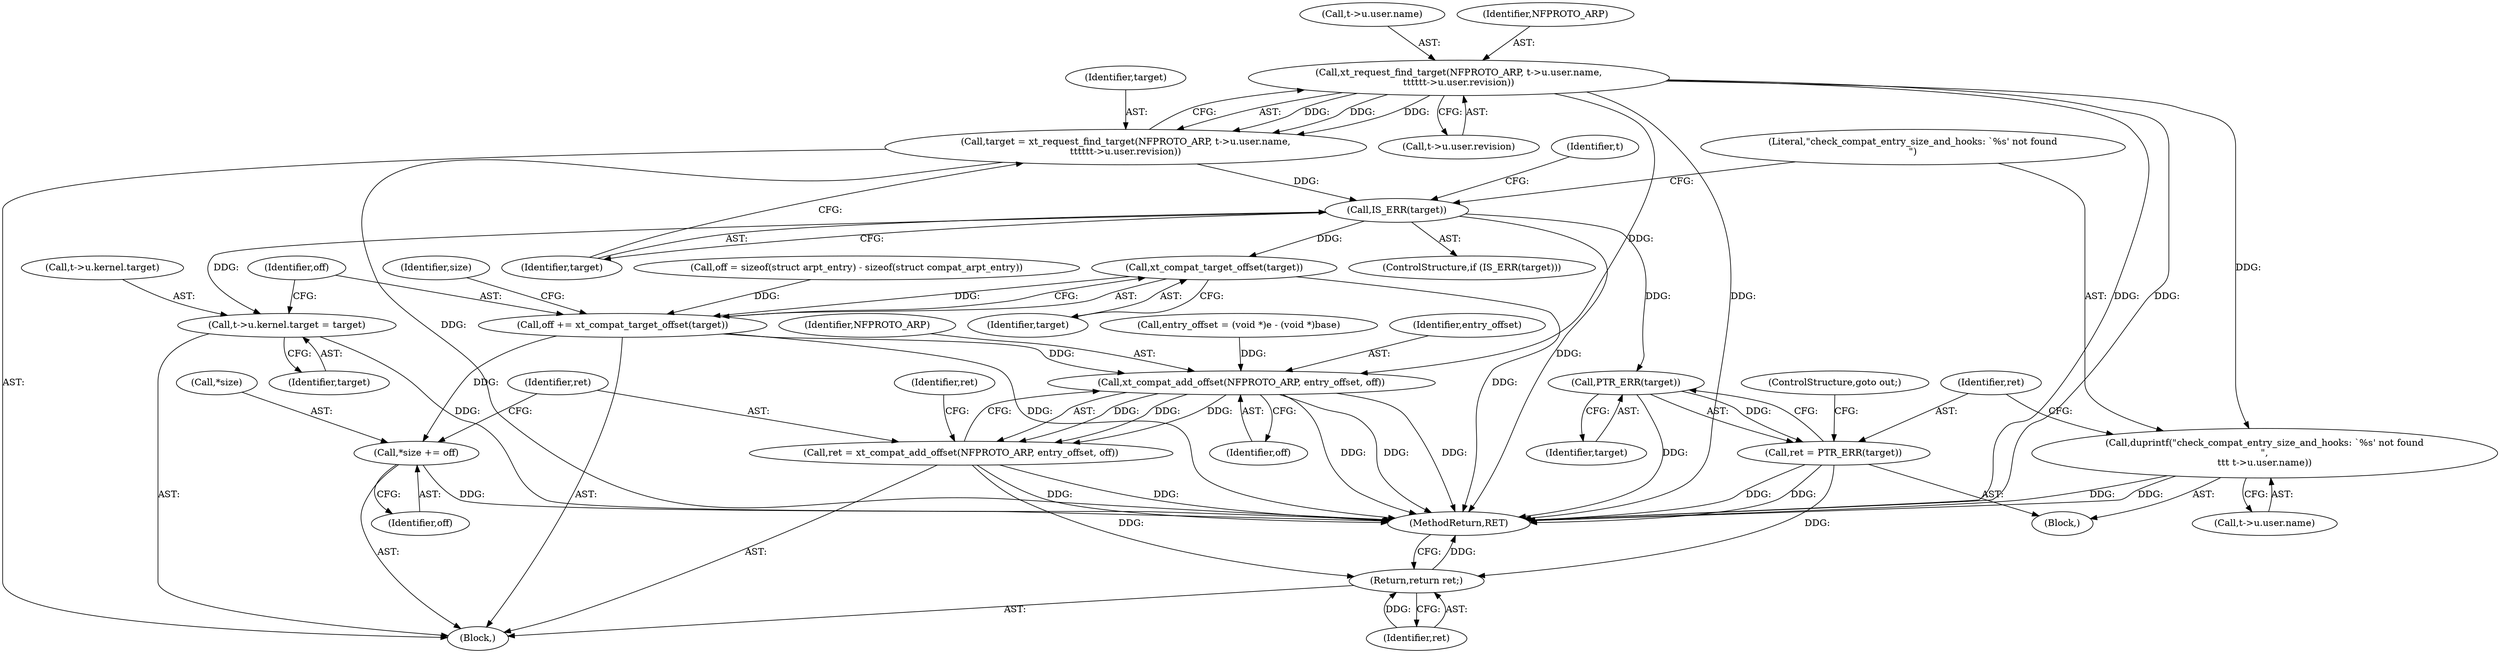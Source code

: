 digraph "0_linux_ce683e5f9d045e5d67d1312a42b359cb2ab2a13c@pointer" {
"1000195" [label="(Call,xt_request_find_target(NFPROTO_ARP, t->u.user.name,\n\t\t\t\t\tt->u.user.revision))"];
"1000193" [label="(Call,target = xt_request_find_target(NFPROTO_ARP, t->u.user.name,\n\t\t\t\t\tt->u.user.revision))"];
"1000212" [label="(Call,IS_ERR(target))"];
"1000226" [label="(Call,PTR_ERR(target))"];
"1000224" [label="(Call,ret = PTR_ERR(target))"];
"1000332" [label="(Return,return ret;)"];
"1000229" [label="(Call,t->u.kernel.target = target)"];
"1000240" [label="(Call,xt_compat_target_offset(target))"];
"1000238" [label="(Call,off += xt_compat_target_offset(target))"];
"1000242" [label="(Call,*size += off)"];
"1000248" [label="(Call,xt_compat_add_offset(NFPROTO_ARP, entry_offset, off))"];
"1000246" [label="(Call,ret = xt_compat_add_offset(NFPROTO_ARP, entry_offset, off))"];
"1000215" [label="(Call,duprintf(\"check_compat_entry_size_and_hooks: `%s' not found\n\",\n\t\t\t t->u.user.name))"];
"1000224" [label="(Call,ret = PTR_ERR(target))"];
"1000204" [label="(Call,t->u.user.revision)"];
"1000227" [label="(Identifier,target)"];
"1000173" [label="(Call,off = sizeof(struct arpt_entry) - sizeof(struct compat_arpt_entry))"];
"1000194" [label="(Identifier,target)"];
"1000241" [label="(Identifier,target)"];
"1000226" [label="(Call,PTR_ERR(target))"];
"1000239" [label="(Identifier,off)"];
"1000195" [label="(Call,xt_request_find_target(NFPROTO_ARP, t->u.user.name,\n\t\t\t\t\tt->u.user.revision))"];
"1000253" [label="(Identifier,ret)"];
"1000247" [label="(Identifier,ret)"];
"1000212" [label="(Call,IS_ERR(target))"];
"1000333" [label="(Identifier,ret)"];
"1000230" [label="(Call,t->u.kernel.target)"];
"1000251" [label="(Identifier,off)"];
"1000250" [label="(Identifier,entry_offset)"];
"1000240" [label="(Call,xt_compat_target_offset(target))"];
"1000211" [label="(ControlStructure,if (IS_ERR(target)))"];
"1000217" [label="(Call,t->u.user.name)"];
"1000214" [label="(Block,)"];
"1000197" [label="(Call,t->u.user.name)"];
"1000229" [label="(Call,t->u.kernel.target = target)"];
"1000248" [label="(Call,xt_compat_add_offset(NFPROTO_ARP, entry_offset, off))"];
"1000244" [label="(Identifier,size)"];
"1000249" [label="(Identifier,NFPROTO_ARP)"];
"1000213" [label="(Identifier,target)"];
"1000233" [label="(Identifier,t)"];
"1000111" [label="(Block,)"];
"1000332" [label="(Return,return ret;)"];
"1000245" [label="(Identifier,off)"];
"1000242" [label="(Call,*size += off)"];
"1000215" [label="(Call,duprintf(\"check_compat_entry_size_and_hooks: `%s' not found\n\",\n\t\t\t t->u.user.name))"];
"1000237" [label="(Identifier,target)"];
"1000196" [label="(Identifier,NFPROTO_ARP)"];
"1000228" [label="(ControlStructure,goto out;)"];
"1000180" [label="(Call,entry_offset = (void *)e - (void *)base)"];
"1000238" [label="(Call,off += xt_compat_target_offset(target))"];
"1000243" [label="(Call,*size)"];
"1000225" [label="(Identifier,ret)"];
"1000334" [label="(MethodReturn,RET)"];
"1000216" [label="(Literal,\"check_compat_entry_size_and_hooks: `%s' not found\n\")"];
"1000246" [label="(Call,ret = xt_compat_add_offset(NFPROTO_ARP, entry_offset, off))"];
"1000193" [label="(Call,target = xt_request_find_target(NFPROTO_ARP, t->u.user.name,\n\t\t\t\t\tt->u.user.revision))"];
"1000195" -> "1000193"  [label="AST: "];
"1000195" -> "1000204"  [label="CFG: "];
"1000196" -> "1000195"  [label="AST: "];
"1000197" -> "1000195"  [label="AST: "];
"1000204" -> "1000195"  [label="AST: "];
"1000193" -> "1000195"  [label="CFG: "];
"1000195" -> "1000334"  [label="DDG: "];
"1000195" -> "1000334"  [label="DDG: "];
"1000195" -> "1000334"  [label="DDG: "];
"1000195" -> "1000193"  [label="DDG: "];
"1000195" -> "1000193"  [label="DDG: "];
"1000195" -> "1000193"  [label="DDG: "];
"1000195" -> "1000215"  [label="DDG: "];
"1000195" -> "1000248"  [label="DDG: "];
"1000193" -> "1000111"  [label="AST: "];
"1000194" -> "1000193"  [label="AST: "];
"1000213" -> "1000193"  [label="CFG: "];
"1000193" -> "1000334"  [label="DDG: "];
"1000193" -> "1000212"  [label="DDG: "];
"1000212" -> "1000211"  [label="AST: "];
"1000212" -> "1000213"  [label="CFG: "];
"1000213" -> "1000212"  [label="AST: "];
"1000216" -> "1000212"  [label="CFG: "];
"1000233" -> "1000212"  [label="CFG: "];
"1000212" -> "1000334"  [label="DDG: "];
"1000212" -> "1000226"  [label="DDG: "];
"1000212" -> "1000229"  [label="DDG: "];
"1000212" -> "1000240"  [label="DDG: "];
"1000226" -> "1000224"  [label="AST: "];
"1000226" -> "1000227"  [label="CFG: "];
"1000227" -> "1000226"  [label="AST: "];
"1000224" -> "1000226"  [label="CFG: "];
"1000226" -> "1000334"  [label="DDG: "];
"1000226" -> "1000224"  [label="DDG: "];
"1000224" -> "1000214"  [label="AST: "];
"1000225" -> "1000224"  [label="AST: "];
"1000228" -> "1000224"  [label="CFG: "];
"1000224" -> "1000334"  [label="DDG: "];
"1000224" -> "1000334"  [label="DDG: "];
"1000224" -> "1000332"  [label="DDG: "];
"1000332" -> "1000111"  [label="AST: "];
"1000332" -> "1000333"  [label="CFG: "];
"1000333" -> "1000332"  [label="AST: "];
"1000334" -> "1000332"  [label="CFG: "];
"1000332" -> "1000334"  [label="DDG: "];
"1000333" -> "1000332"  [label="DDG: "];
"1000246" -> "1000332"  [label="DDG: "];
"1000229" -> "1000111"  [label="AST: "];
"1000229" -> "1000237"  [label="CFG: "];
"1000230" -> "1000229"  [label="AST: "];
"1000237" -> "1000229"  [label="AST: "];
"1000239" -> "1000229"  [label="CFG: "];
"1000229" -> "1000334"  [label="DDG: "];
"1000240" -> "1000238"  [label="AST: "];
"1000240" -> "1000241"  [label="CFG: "];
"1000241" -> "1000240"  [label="AST: "];
"1000238" -> "1000240"  [label="CFG: "];
"1000240" -> "1000334"  [label="DDG: "];
"1000240" -> "1000238"  [label="DDG: "];
"1000238" -> "1000111"  [label="AST: "];
"1000239" -> "1000238"  [label="AST: "];
"1000244" -> "1000238"  [label="CFG: "];
"1000238" -> "1000334"  [label="DDG: "];
"1000173" -> "1000238"  [label="DDG: "];
"1000238" -> "1000242"  [label="DDG: "];
"1000238" -> "1000248"  [label="DDG: "];
"1000242" -> "1000111"  [label="AST: "];
"1000242" -> "1000245"  [label="CFG: "];
"1000243" -> "1000242"  [label="AST: "];
"1000245" -> "1000242"  [label="AST: "];
"1000247" -> "1000242"  [label="CFG: "];
"1000242" -> "1000334"  [label="DDG: "];
"1000248" -> "1000246"  [label="AST: "];
"1000248" -> "1000251"  [label="CFG: "];
"1000249" -> "1000248"  [label="AST: "];
"1000250" -> "1000248"  [label="AST: "];
"1000251" -> "1000248"  [label="AST: "];
"1000246" -> "1000248"  [label="CFG: "];
"1000248" -> "1000334"  [label="DDG: "];
"1000248" -> "1000334"  [label="DDG: "];
"1000248" -> "1000334"  [label="DDG: "];
"1000248" -> "1000246"  [label="DDG: "];
"1000248" -> "1000246"  [label="DDG: "];
"1000248" -> "1000246"  [label="DDG: "];
"1000180" -> "1000248"  [label="DDG: "];
"1000246" -> "1000111"  [label="AST: "];
"1000247" -> "1000246"  [label="AST: "];
"1000253" -> "1000246"  [label="CFG: "];
"1000246" -> "1000334"  [label="DDG: "];
"1000246" -> "1000334"  [label="DDG: "];
"1000215" -> "1000214"  [label="AST: "];
"1000215" -> "1000217"  [label="CFG: "];
"1000216" -> "1000215"  [label="AST: "];
"1000217" -> "1000215"  [label="AST: "];
"1000225" -> "1000215"  [label="CFG: "];
"1000215" -> "1000334"  [label="DDG: "];
"1000215" -> "1000334"  [label="DDG: "];
}
